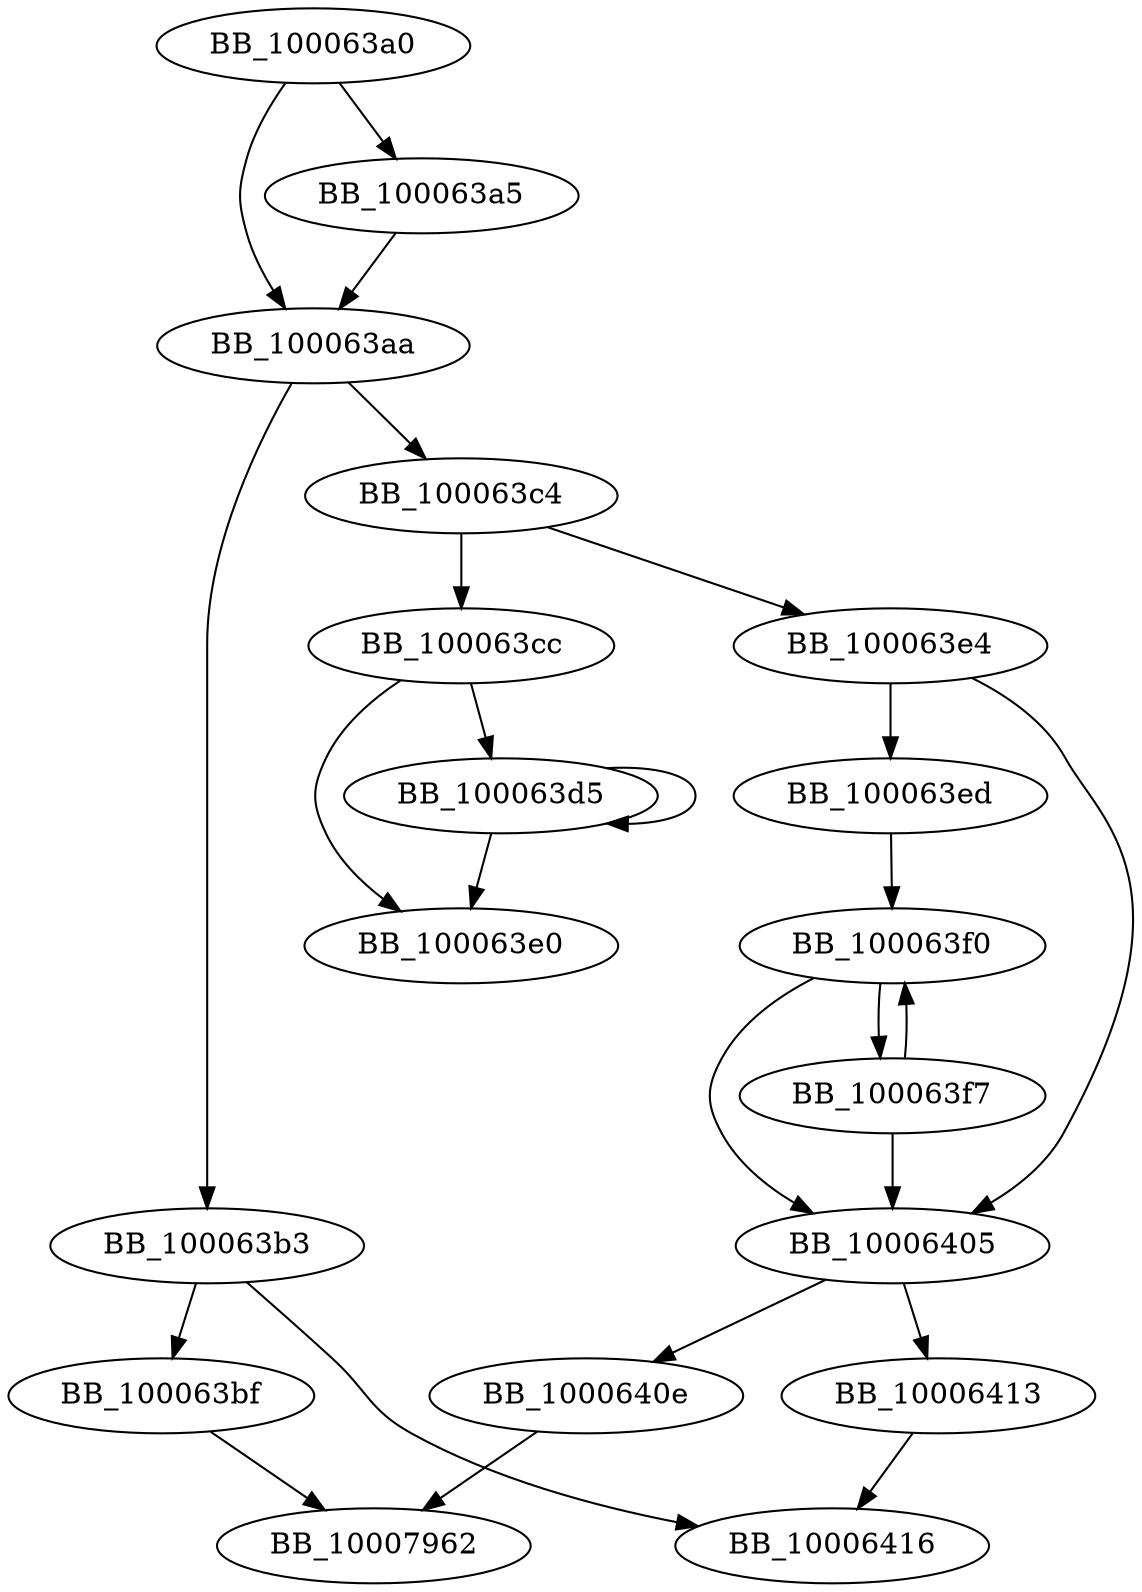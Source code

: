 DiGraph sub_100063A0{
BB_100063a0->BB_100063a5
BB_100063a0->BB_100063aa
BB_100063a5->BB_100063aa
BB_100063aa->BB_100063b3
BB_100063aa->BB_100063c4
BB_100063b3->BB_100063bf
BB_100063b3->BB_10006416
BB_100063bf->BB_10007962
BB_100063c4->BB_100063cc
BB_100063c4->BB_100063e4
BB_100063cc->BB_100063d5
BB_100063cc->BB_100063e0
BB_100063d5->BB_100063d5
BB_100063d5->BB_100063e0
BB_100063e4->BB_100063ed
BB_100063e4->BB_10006405
BB_100063ed->BB_100063f0
BB_100063f0->BB_100063f7
BB_100063f0->BB_10006405
BB_100063f7->BB_100063f0
BB_100063f7->BB_10006405
BB_10006405->BB_1000640e
BB_10006405->BB_10006413
BB_1000640e->BB_10007962
BB_10006413->BB_10006416
}
